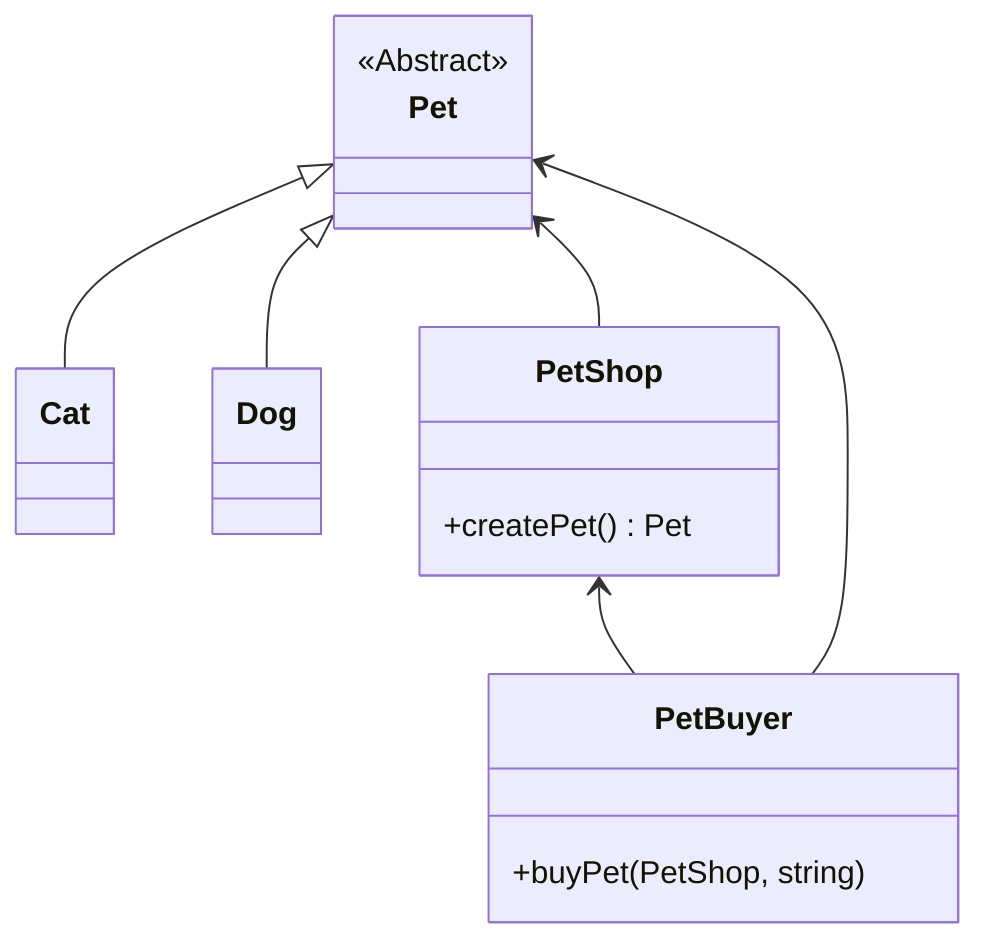 classDiagram
direction BT
class PetBuyer {
    +buyPet(PetShop, string)
}
class PetShop {
    +createPet() Pet
}
class Pet
<<Abstract>> Pet
class Cat
Class Dog
Cat --|> Pet
Dog --|> Pet
PetShop --> Pet
PetBuyer --> PetShop
PetBuyer --> Pet